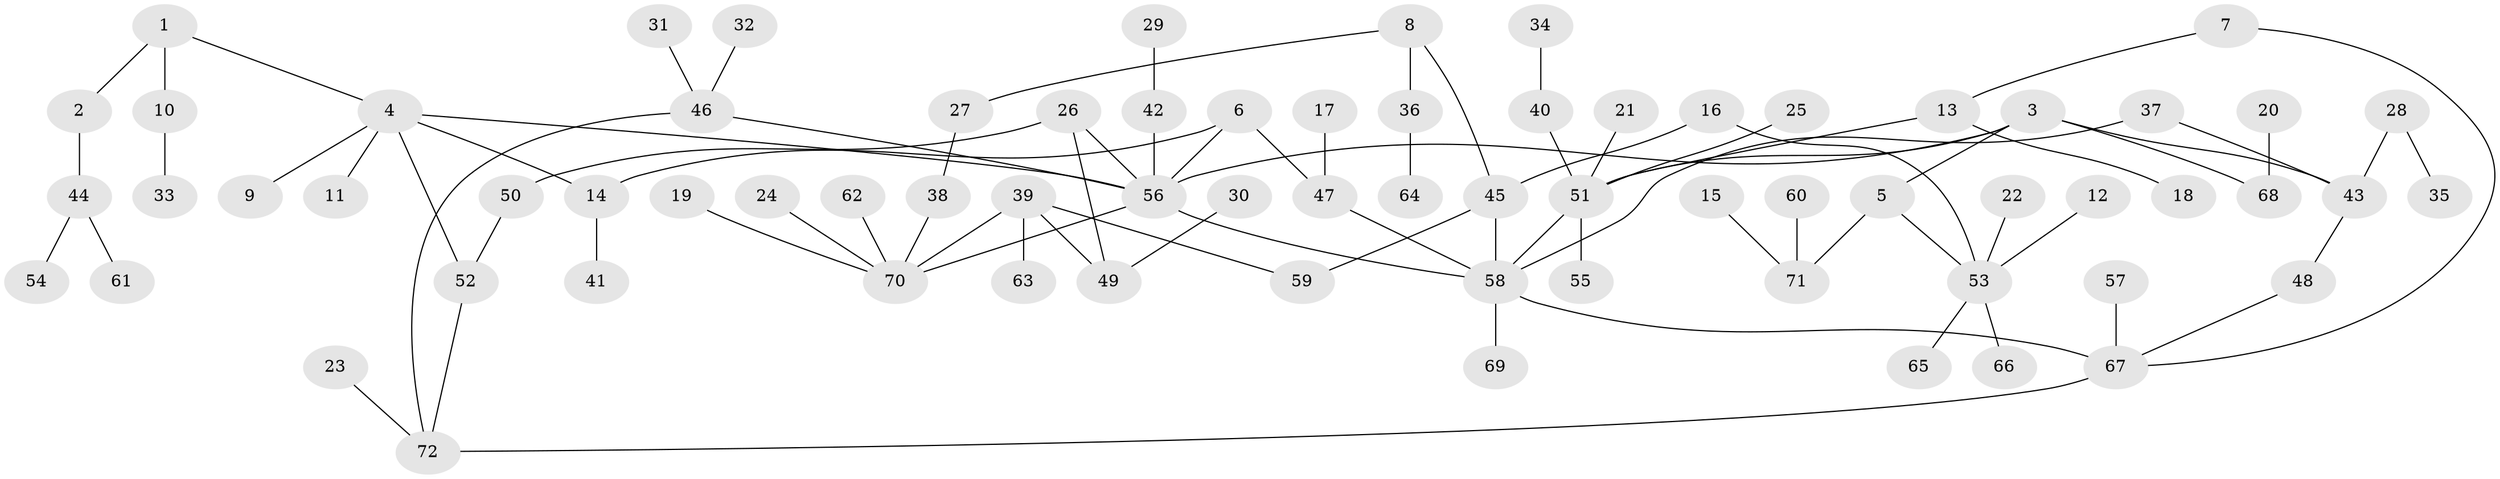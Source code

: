 // original degree distribution, {6: 0.027972027972027972, 8: 0.013986013986013986, 4: 0.06293706293706294, 5: 0.03496503496503497, 1: 0.4195804195804196, 2: 0.27972027972027974, 3: 0.16083916083916083}
// Generated by graph-tools (version 1.1) at 2025/49/03/09/25 03:49:16]
// undirected, 72 vertices, 84 edges
graph export_dot {
graph [start="1"]
  node [color=gray90,style=filled];
  1;
  2;
  3;
  4;
  5;
  6;
  7;
  8;
  9;
  10;
  11;
  12;
  13;
  14;
  15;
  16;
  17;
  18;
  19;
  20;
  21;
  22;
  23;
  24;
  25;
  26;
  27;
  28;
  29;
  30;
  31;
  32;
  33;
  34;
  35;
  36;
  37;
  38;
  39;
  40;
  41;
  42;
  43;
  44;
  45;
  46;
  47;
  48;
  49;
  50;
  51;
  52;
  53;
  54;
  55;
  56;
  57;
  58;
  59;
  60;
  61;
  62;
  63;
  64;
  65;
  66;
  67;
  68;
  69;
  70;
  71;
  72;
  1 -- 2 [weight=1.0];
  1 -- 4 [weight=1.0];
  1 -- 10 [weight=1.0];
  2 -- 44 [weight=1.0];
  3 -- 5 [weight=1.0];
  3 -- 43 [weight=1.0];
  3 -- 51 [weight=1.0];
  3 -- 56 [weight=1.0];
  3 -- 68 [weight=1.0];
  4 -- 9 [weight=1.0];
  4 -- 11 [weight=1.0];
  4 -- 14 [weight=1.0];
  4 -- 52 [weight=1.0];
  4 -- 56 [weight=1.0];
  5 -- 53 [weight=1.0];
  5 -- 71 [weight=1.0];
  6 -- 14 [weight=1.0];
  6 -- 47 [weight=1.0];
  6 -- 56 [weight=1.0];
  7 -- 13 [weight=1.0];
  7 -- 67 [weight=1.0];
  8 -- 27 [weight=1.0];
  8 -- 36 [weight=1.0];
  8 -- 45 [weight=1.0];
  10 -- 33 [weight=1.0];
  12 -- 53 [weight=1.0];
  13 -- 18 [weight=1.0];
  13 -- 51 [weight=1.0];
  14 -- 41 [weight=1.0];
  15 -- 71 [weight=1.0];
  16 -- 45 [weight=1.0];
  16 -- 53 [weight=1.0];
  17 -- 47 [weight=1.0];
  19 -- 70 [weight=1.0];
  20 -- 68 [weight=1.0];
  21 -- 51 [weight=1.0];
  22 -- 53 [weight=1.0];
  23 -- 72 [weight=1.0];
  24 -- 70 [weight=1.0];
  25 -- 51 [weight=1.0];
  26 -- 49 [weight=1.0];
  26 -- 50 [weight=1.0];
  26 -- 56 [weight=1.0];
  27 -- 38 [weight=1.0];
  28 -- 35 [weight=1.0];
  28 -- 43 [weight=1.0];
  29 -- 42 [weight=1.0];
  30 -- 49 [weight=1.0];
  31 -- 46 [weight=1.0];
  32 -- 46 [weight=1.0];
  34 -- 40 [weight=1.0];
  36 -- 64 [weight=1.0];
  37 -- 43 [weight=1.0];
  37 -- 58 [weight=1.0];
  38 -- 70 [weight=1.0];
  39 -- 49 [weight=1.0];
  39 -- 59 [weight=1.0];
  39 -- 63 [weight=1.0];
  39 -- 70 [weight=1.0];
  40 -- 51 [weight=1.0];
  42 -- 56 [weight=1.0];
  43 -- 48 [weight=1.0];
  44 -- 54 [weight=1.0];
  44 -- 61 [weight=1.0];
  45 -- 58 [weight=1.0];
  45 -- 59 [weight=1.0];
  46 -- 56 [weight=1.0];
  46 -- 72 [weight=1.0];
  47 -- 58 [weight=1.0];
  48 -- 67 [weight=1.0];
  50 -- 52 [weight=1.0];
  51 -- 55 [weight=1.0];
  51 -- 58 [weight=1.0];
  52 -- 72 [weight=1.0];
  53 -- 65 [weight=1.0];
  53 -- 66 [weight=1.0];
  56 -- 58 [weight=1.0];
  56 -- 70 [weight=1.0];
  57 -- 67 [weight=1.0];
  58 -- 67 [weight=1.0];
  58 -- 69 [weight=1.0];
  60 -- 71 [weight=1.0];
  62 -- 70 [weight=1.0];
  67 -- 72 [weight=1.0];
}
